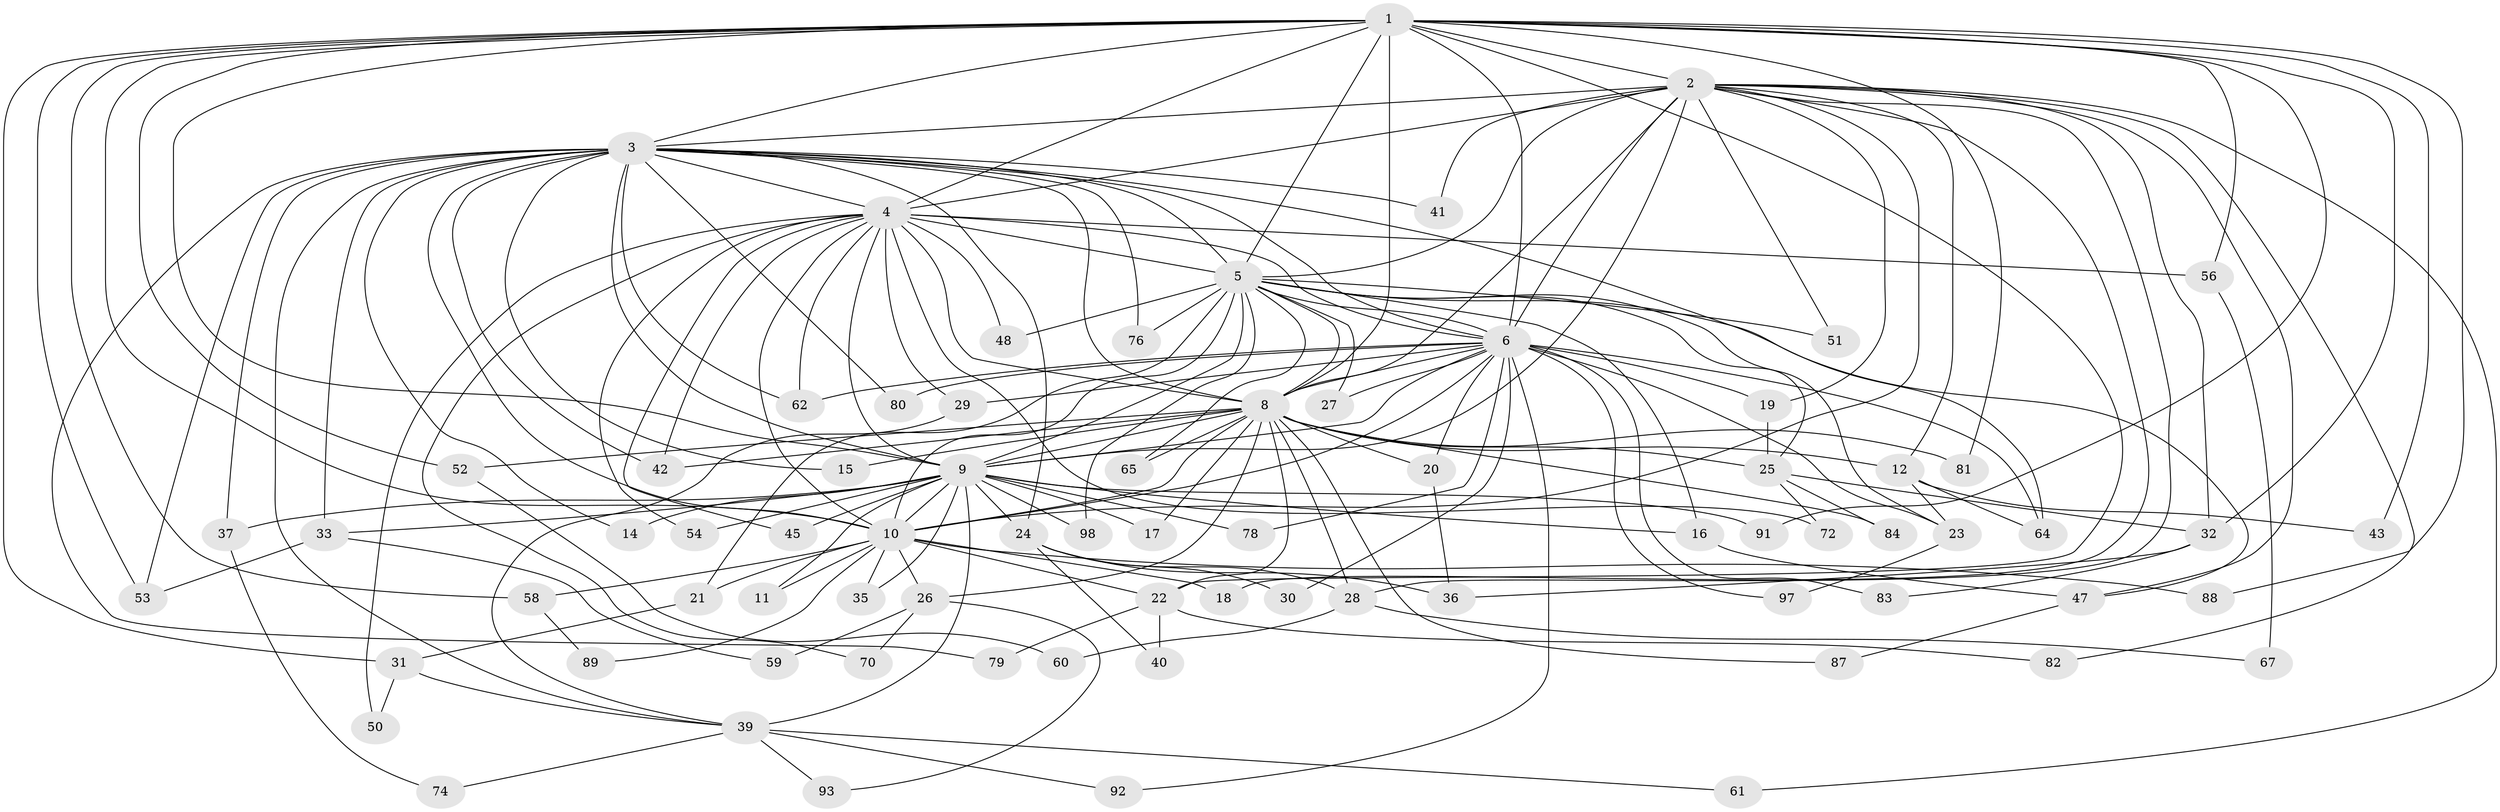 // original degree distribution, {21: 0.01020408163265306, 20: 0.030612244897959183, 24: 0.02040816326530612, 19: 0.01020408163265306, 23: 0.01020408163265306, 16: 0.02040816326530612, 2: 0.5714285714285714, 5: 0.030612244897959183, 8: 0.01020408163265306, 3: 0.1836734693877551, 6: 0.05102040816326531, 4: 0.05102040816326531}
// Generated by graph-tools (version 1.1) at 2025/11/02/27/25 16:11:04]
// undirected, 75 vertices, 181 edges
graph export_dot {
graph [start="1"]
  node [color=gray90,style=filled];
  1 [super="+44"];
  2 [super="+85"];
  3 [super="+69"];
  4 [super="+49"];
  5 [super="+90"];
  6 [super="+7"];
  8 [super="+13"];
  9 [super="+34"];
  10 [super="+46"];
  11;
  12 [super="+68"];
  14;
  15;
  16;
  17;
  18;
  19;
  20;
  21;
  22 [super="+38"];
  23 [super="+94"];
  24;
  25 [super="+75"];
  26 [super="+57"];
  27 [super="+73"];
  28 [super="+63"];
  29;
  30;
  31 [super="+77"];
  32 [super="+95"];
  33;
  35;
  36 [super="+96"];
  37;
  39 [super="+66"];
  40;
  41;
  42;
  43;
  45;
  47 [super="+55"];
  48;
  50;
  51;
  52;
  53 [super="+86"];
  54;
  56;
  58;
  59;
  60;
  61;
  62 [super="+71"];
  64;
  65;
  67;
  70;
  72;
  74;
  76;
  78;
  79;
  80;
  81;
  82;
  83;
  84;
  87;
  88;
  89;
  91;
  92;
  93;
  97;
  98;
  1 -- 2;
  1 -- 3;
  1 -- 4;
  1 -- 5;
  1 -- 6 [weight=2];
  1 -- 8 [weight=2];
  1 -- 9;
  1 -- 10 [weight=2];
  1 -- 31;
  1 -- 43;
  1 -- 53;
  1 -- 56;
  1 -- 58;
  1 -- 81;
  1 -- 88;
  1 -- 91;
  1 -- 52;
  1 -- 22;
  1 -- 32;
  2 -- 3;
  2 -- 4;
  2 -- 5 [weight=2];
  2 -- 6 [weight=2];
  2 -- 8;
  2 -- 9;
  2 -- 10;
  2 -- 12;
  2 -- 18;
  2 -- 19;
  2 -- 28;
  2 -- 32;
  2 -- 41;
  2 -- 47;
  2 -- 51;
  2 -- 61;
  2 -- 82;
  3 -- 4;
  3 -- 5;
  3 -- 6 [weight=2];
  3 -- 8;
  3 -- 9;
  3 -- 10 [weight=2];
  3 -- 14;
  3 -- 15;
  3 -- 24;
  3 -- 33;
  3 -- 37;
  3 -- 39;
  3 -- 41;
  3 -- 42;
  3 -- 62;
  3 -- 64;
  3 -- 76;
  3 -- 79;
  3 -- 80;
  3 -- 53;
  4 -- 5;
  4 -- 6 [weight=2];
  4 -- 8;
  4 -- 9;
  4 -- 10;
  4 -- 29;
  4 -- 45;
  4 -- 48;
  4 -- 50;
  4 -- 54;
  4 -- 56;
  4 -- 62;
  4 -- 70;
  4 -- 72;
  4 -- 42;
  5 -- 6 [weight=2];
  5 -- 8 [weight=2];
  5 -- 9;
  5 -- 10;
  5 -- 16;
  5 -- 21;
  5 -- 23;
  5 -- 25;
  5 -- 27 [weight=2];
  5 -- 48;
  5 -- 51;
  5 -- 65;
  5 -- 76;
  5 -- 98;
  5 -- 47;
  6 -- 8 [weight=2];
  6 -- 9 [weight=3];
  6 -- 10 [weight=2];
  6 -- 19;
  6 -- 20;
  6 -- 27;
  6 -- 80;
  6 -- 83;
  6 -- 64;
  6 -- 78;
  6 -- 92;
  6 -- 29;
  6 -- 30;
  6 -- 97;
  6 -- 23;
  6 -- 62;
  8 -- 9;
  8 -- 10 [weight=2];
  8 -- 12;
  8 -- 17;
  8 -- 26;
  8 -- 42;
  8 -- 65;
  8 -- 84;
  8 -- 87;
  8 -- 25;
  8 -- 15;
  8 -- 81;
  8 -- 52;
  8 -- 20;
  8 -- 22;
  8 -- 28;
  9 -- 10;
  9 -- 11;
  9 -- 14;
  9 -- 16;
  9 -- 17;
  9 -- 24;
  9 -- 33;
  9 -- 35;
  9 -- 37;
  9 -- 45;
  9 -- 54;
  9 -- 78;
  9 -- 91;
  9 -- 98;
  9 -- 39;
  10 -- 11;
  10 -- 18;
  10 -- 21;
  10 -- 22;
  10 -- 26;
  10 -- 35;
  10 -- 58;
  10 -- 88;
  10 -- 89;
  12 -- 23;
  12 -- 43;
  12 -- 64;
  16 -- 47;
  19 -- 25;
  20 -- 36;
  21 -- 31;
  22 -- 40;
  22 -- 79;
  22 -- 82;
  23 -- 97;
  24 -- 30;
  24 -- 36;
  24 -- 40;
  24 -- 28;
  25 -- 32;
  25 -- 72;
  25 -- 84;
  26 -- 70;
  26 -- 93;
  26 -- 59;
  28 -- 60;
  28 -- 67;
  29 -- 39;
  31 -- 50;
  31 -- 39;
  32 -- 36;
  32 -- 83;
  33 -- 53;
  33 -- 59;
  37 -- 74;
  39 -- 61;
  39 -- 74;
  39 -- 92;
  39 -- 93;
  47 -- 87;
  52 -- 60;
  56 -- 67;
  58 -- 89;
}
